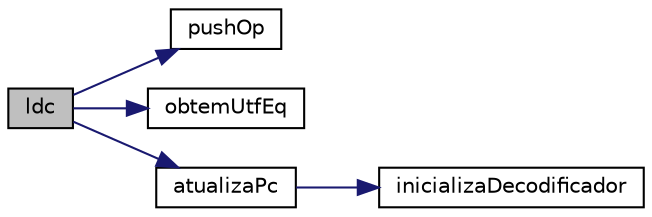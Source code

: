 digraph "ldc"
{
 // INTERACTIVE_SVG=YES
  edge [fontname="Helvetica",fontsize="10",labelfontname="Helvetica",labelfontsize="10"];
  node [fontname="Helvetica",fontsize="10",shape=record];
  rankdir="LR";
  Node3196 [label="ldc",height=0.2,width=0.4,color="black", fillcolor="grey75", style="filled", fontcolor="black"];
  Node3196 -> Node3197 [color="midnightblue",fontsize="10",style="solid"];
  Node3197 [label="pushOp",height=0.2,width=0.4,color="black", fillcolor="white", style="filled",URL="$frame_8c.html#a50993c39467516396b64a90eb81af0ba"];
  Node3196 -> Node3198 [color="midnightblue",fontsize="10",style="solid"];
  Node3198 [label="obtemUtfEq",height=0.2,width=0.4,color="black", fillcolor="white", style="filled",URL="$instrucao_8c.html#a654d415ded4e749c367606b50e11cca8"];
  Node3196 -> Node3199 [color="midnightblue",fontsize="10",style="solid"];
  Node3199 [label="atualizaPc",height=0.2,width=0.4,color="black", fillcolor="white", style="filled",URL="$instrucao_8c.html#abcf4bbde1212f9bb0f2ee7a6ba5aec08"];
  Node3199 -> Node3200 [color="midnightblue",fontsize="10",style="solid"];
  Node3200 [label="inicializaDecodificador",height=0.2,width=0.4,color="black", fillcolor="white", style="filled",URL="$decodificador_8c.html#ac4ac4bcce3fed96b1a2657ceafda40bc"];
}

